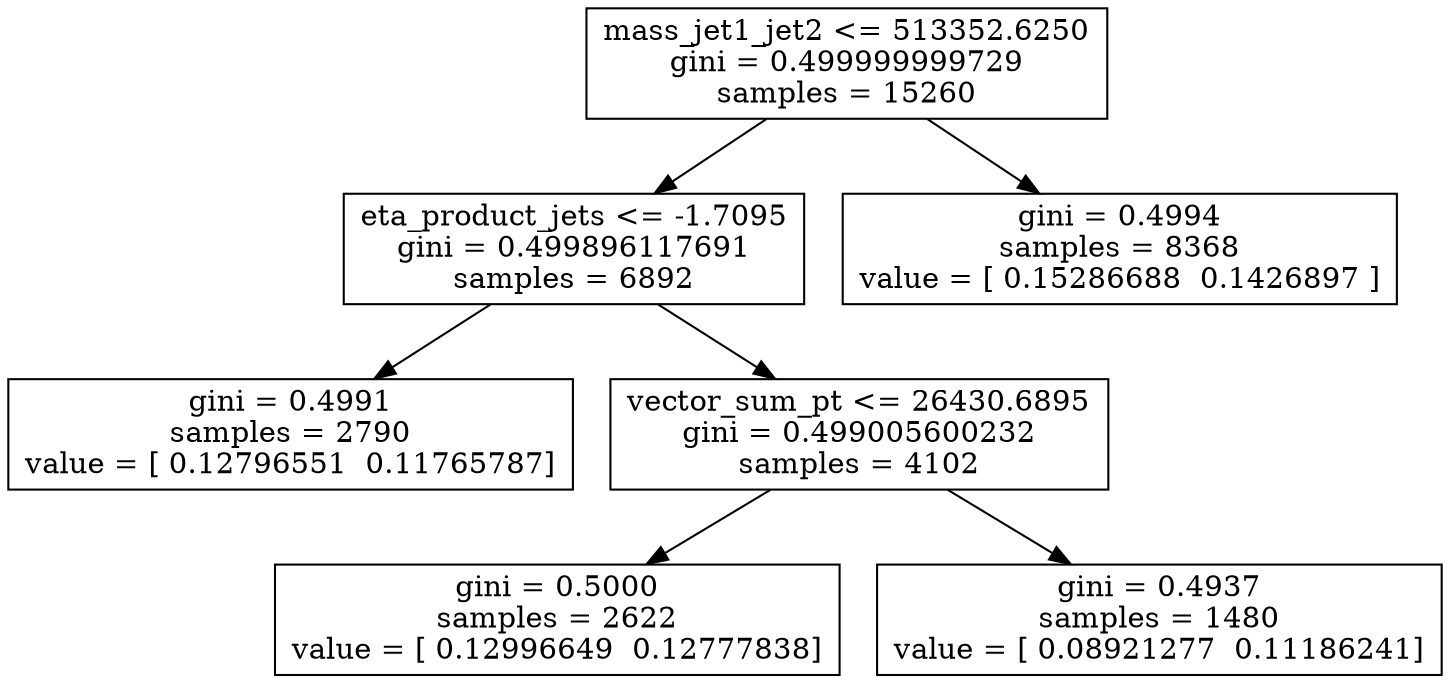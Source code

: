 digraph Tree {
0 [label="mass_jet1_jet2 <= 513352.6250\ngini = 0.499999999729\nsamples = 15260", shape="box"] ;
1 [label="eta_product_jets <= -1.7095\ngini = 0.499896117691\nsamples = 6892", shape="box"] ;
0 -> 1 ;
2 [label="gini = 0.4991\nsamples = 2790\nvalue = [ 0.12796551  0.11765787]", shape="box"] ;
1 -> 2 ;
3 [label="vector_sum_pt <= 26430.6895\ngini = 0.499005600232\nsamples = 4102", shape="box"] ;
1 -> 3 ;
4 [label="gini = 0.5000\nsamples = 2622\nvalue = [ 0.12996649  0.12777838]", shape="box"] ;
3 -> 4 ;
5 [label="gini = 0.4937\nsamples = 1480\nvalue = [ 0.08921277  0.11186241]", shape="box"] ;
3 -> 5 ;
6 [label="gini = 0.4994\nsamples = 8368\nvalue = [ 0.15286688  0.1426897 ]", shape="box"] ;
0 -> 6 ;
}